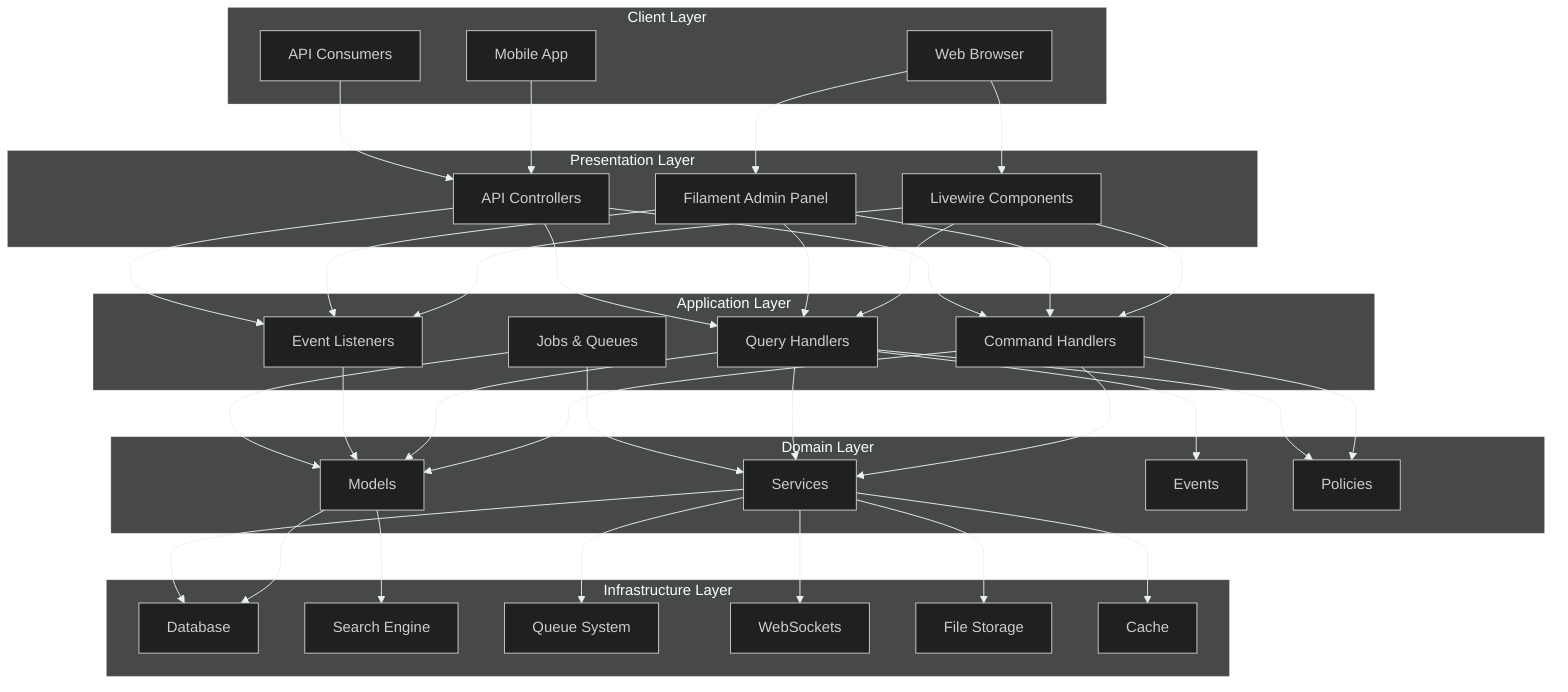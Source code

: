 %%{init: {'theme': 'dark', 'themeVariables': { 'primaryColor': '#2c3e50', 'primaryTextColor': '#ecf0f1', 'primaryBorderColor': '#7f8c8d', 'lineColor': '#ecf0f1', 'secondaryColor': '#34495e', 'tertiaryColor': '#282c34' }}}%%
flowchart TD
    subgraph "Client Layer"
        A1[Web Browser]
        A2[Mobile App]
        A3[API Consumers]
    end

    subgraph "Presentation Layer"
        B1[Livewire Components]
        B2[Filament Admin Panel]
        B3[API Controllers]
    end

    subgraph "Application Layer"
        C1[Command Handlers]
        C2[Query Handlers]
        C3[Event Listeners]
        C4[Jobs & Queues]
    end

    subgraph "Domain Layer"
        D1[Models]
        D2[Services]
        D3[Events]
        D4[Policies]
    end

    subgraph "Infrastructure Layer"
        E1[Database]
        E2[Search Engine]
        E3[Queue System]
        E4[WebSockets]
        E5[File Storage]
        E6[Cache]
    end

    A1 --> B1
    A1 --> B2
    A2 --> B3
    A3 --> B3

    B1 --> C1
    B1 --> C2
    B1 --> C3
    B2 --> C1
    B2 --> C2
    B2 --> C3
    B3 --> C1
    B3 --> C2
    B3 --> C3

    C1 --> D1
    C1 --> D2
    C1 --> D4
    C2 --> D1
    C2 --> D2
    C2 --> D3
    C2 --> D4
    C3 --> D1
    C4 --> D1
    C4 --> D2

    D1 --> E1
    D1 --> E2
    D2 --> E1
    D2 --> E3
    D2 --> E4
    D2 --> E5
    D2 --> E6